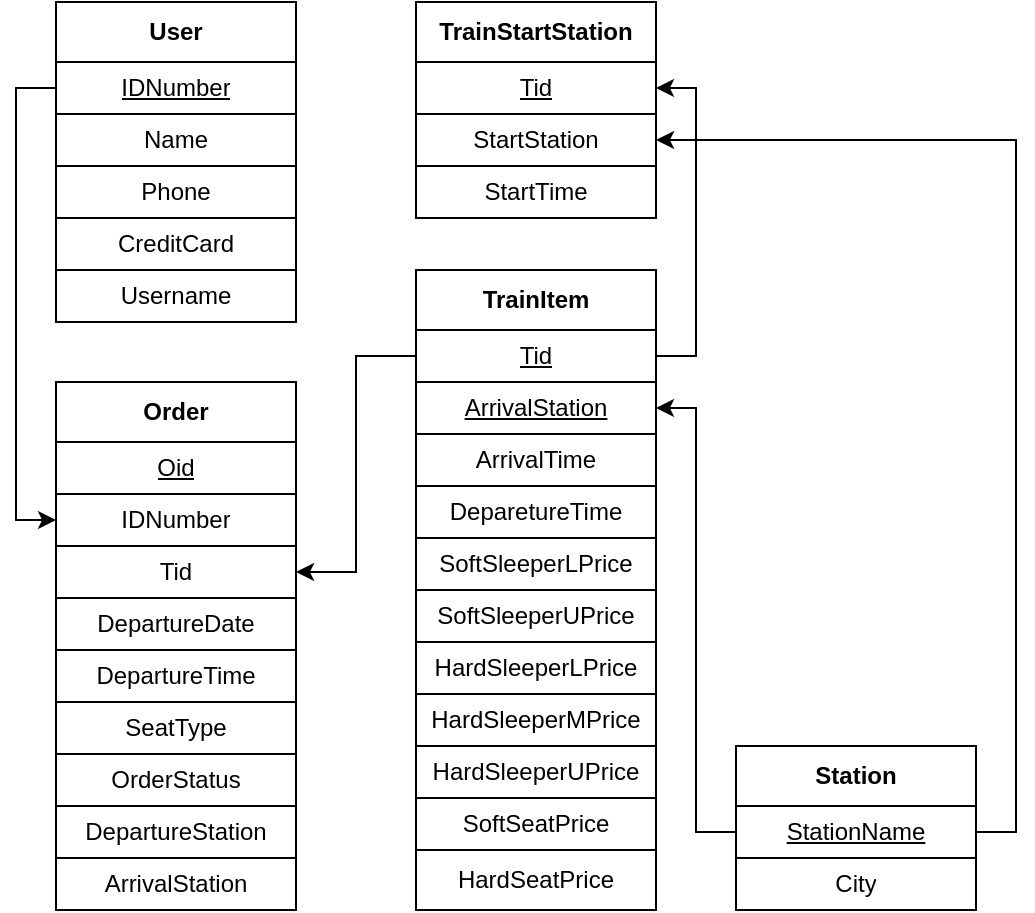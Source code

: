 <mxfile version="14.5.1" type="device"><diagram id="LXvP19F36hwwwqMf28pQ" name="第 1 页"><mxGraphModel dx="588" dy="545" grid="1" gridSize="10" guides="1" tooltips="1" connect="1" arrows="1" fold="1" page="1" pageScale="1" pageWidth="1169" pageHeight="827" math="0" shadow="0"><root><mxCell id="0"/><mxCell id="1" parent="0"/><mxCell id="UaXwZ81ZN55nGxvcMaod-2" value="User" style="shape=table;html=1;whiteSpace=wrap;startSize=30;container=1;collapsible=0;childLayout=tableLayout;fontStyle=1;align=center;" parent="1" vertex="1"><mxGeometry x="140" y="150" width="120" height="160" as="geometry"/></mxCell><mxCell id="UaXwZ81ZN55nGxvcMaod-3" value="" style="shape=partialRectangle;html=1;whiteSpace=wrap;collapsible=0;dropTarget=0;pointerEvents=0;fillColor=none;top=0;left=0;bottom=0;right=0;points=[[0,0.5],[1,0.5]];portConstraint=eastwest;" parent="UaXwZ81ZN55nGxvcMaod-2" vertex="1"><mxGeometry y="30" width="120" height="26" as="geometry"/></mxCell><mxCell id="UaXwZ81ZN55nGxvcMaod-4" value="IDNumber" style="shape=partialRectangle;html=1;whiteSpace=wrap;connectable=0;fillColor=none;top=0;left=0;bottom=0;right=0;overflow=hidden;fontStyle=4" parent="UaXwZ81ZN55nGxvcMaod-3" vertex="1"><mxGeometry width="120" height="26" as="geometry"/></mxCell><mxCell id="UaXwZ81ZN55nGxvcMaod-5" style="shape=partialRectangle;html=1;whiteSpace=wrap;collapsible=0;dropTarget=0;pointerEvents=0;fillColor=none;top=0;left=0;bottom=0;right=0;points=[[0,0.5],[1,0.5]];portConstraint=eastwest;" parent="UaXwZ81ZN55nGxvcMaod-2" vertex="1"><mxGeometry y="56" width="120" height="26" as="geometry"/></mxCell><mxCell id="UaXwZ81ZN55nGxvcMaod-6" value="Name" style="shape=partialRectangle;html=1;whiteSpace=wrap;connectable=0;fillColor=none;top=0;left=0;bottom=0;right=0;overflow=hidden;" parent="UaXwZ81ZN55nGxvcMaod-5" vertex="1"><mxGeometry width="120" height="26" as="geometry"/></mxCell><mxCell id="UaXwZ81ZN55nGxvcMaod-7" value="" style="shape=partialRectangle;html=1;whiteSpace=wrap;collapsible=0;dropTarget=0;pointerEvents=0;fillColor=none;top=0;left=0;bottom=0;right=0;points=[[0,0.5],[1,0.5]];portConstraint=eastwest;" parent="UaXwZ81ZN55nGxvcMaod-2" vertex="1"><mxGeometry y="82" width="120" height="26" as="geometry"/></mxCell><mxCell id="UaXwZ81ZN55nGxvcMaod-8" value="Phone" style="shape=partialRectangle;html=1;whiteSpace=wrap;connectable=0;fillColor=none;top=0;left=0;bottom=0;right=0;overflow=hidden;" parent="UaXwZ81ZN55nGxvcMaod-7" vertex="1"><mxGeometry width="120" height="26" as="geometry"/></mxCell><mxCell id="UaXwZ81ZN55nGxvcMaod-9" style="shape=partialRectangle;html=1;whiteSpace=wrap;collapsible=0;dropTarget=0;pointerEvents=0;fillColor=none;top=0;left=0;bottom=0;right=0;points=[[0,0.5],[1,0.5]];portConstraint=eastwest;" parent="UaXwZ81ZN55nGxvcMaod-2" vertex="1"><mxGeometry y="108" width="120" height="26" as="geometry"/></mxCell><mxCell id="UaXwZ81ZN55nGxvcMaod-10" value="CreditCard" style="shape=partialRectangle;html=1;whiteSpace=wrap;connectable=0;fillColor=none;top=0;left=0;bottom=0;right=0;overflow=hidden;" parent="UaXwZ81ZN55nGxvcMaod-9" vertex="1"><mxGeometry width="120" height="26" as="geometry"/></mxCell><mxCell id="UaXwZ81ZN55nGxvcMaod-11" style="shape=partialRectangle;html=1;whiteSpace=wrap;collapsible=0;dropTarget=0;pointerEvents=0;fillColor=none;top=0;left=0;bottom=0;right=0;points=[[0,0.5],[1,0.5]];portConstraint=eastwest;" parent="UaXwZ81ZN55nGxvcMaod-2" vertex="1"><mxGeometry y="134" width="120" height="26" as="geometry"/></mxCell><mxCell id="UaXwZ81ZN55nGxvcMaod-12" value="Username" style="shape=partialRectangle;html=1;whiteSpace=wrap;connectable=0;fillColor=none;top=0;left=0;bottom=0;right=0;overflow=hidden;" parent="UaXwZ81ZN55nGxvcMaod-11" vertex="1"><mxGeometry width="120" height="26" as="geometry"/></mxCell><mxCell id="UaXwZ81ZN55nGxvcMaod-13" value="Order" style="shape=table;html=1;whiteSpace=wrap;startSize=30;container=1;collapsible=0;childLayout=tableLayout;fontStyle=1;align=center;" parent="1" vertex="1"><mxGeometry x="140" y="340" width="120" height="264" as="geometry"/></mxCell><mxCell id="UaXwZ81ZN55nGxvcMaod-14" value="" style="shape=partialRectangle;html=1;whiteSpace=wrap;collapsible=0;dropTarget=0;pointerEvents=0;fillColor=none;top=0;left=0;bottom=0;right=0;points=[[0,0.5],[1,0.5]];portConstraint=eastwest;" parent="UaXwZ81ZN55nGxvcMaod-13" vertex="1"><mxGeometry y="30" width="120" height="26" as="geometry"/></mxCell><mxCell id="UaXwZ81ZN55nGxvcMaod-15" value="Oid" style="shape=partialRectangle;html=1;whiteSpace=wrap;connectable=0;fillColor=none;top=0;left=0;bottom=0;right=0;overflow=hidden;fontStyle=4" parent="UaXwZ81ZN55nGxvcMaod-14" vertex="1"><mxGeometry width="120" height="26" as="geometry"/></mxCell><mxCell id="UaXwZ81ZN55nGxvcMaod-16" style="shape=partialRectangle;html=1;whiteSpace=wrap;collapsible=0;dropTarget=0;pointerEvents=0;fillColor=none;top=0;left=0;bottom=0;right=0;points=[[0,0.5],[1,0.5]];portConstraint=eastwest;" parent="UaXwZ81ZN55nGxvcMaod-13" vertex="1"><mxGeometry y="56" width="120" height="26" as="geometry"/></mxCell><mxCell id="UaXwZ81ZN55nGxvcMaod-17" value="IDNumber" style="shape=partialRectangle;html=1;whiteSpace=wrap;connectable=0;fillColor=none;top=0;left=0;bottom=0;right=0;overflow=hidden;" parent="UaXwZ81ZN55nGxvcMaod-16" vertex="1"><mxGeometry width="120" height="26" as="geometry"/></mxCell><mxCell id="UaXwZ81ZN55nGxvcMaod-18" value="" style="shape=partialRectangle;html=1;whiteSpace=wrap;collapsible=0;dropTarget=0;pointerEvents=0;fillColor=none;top=0;left=0;bottom=0;right=0;points=[[0,0.5],[1,0.5]];portConstraint=eastwest;" parent="UaXwZ81ZN55nGxvcMaod-13" vertex="1"><mxGeometry y="82" width="120" height="26" as="geometry"/></mxCell><mxCell id="UaXwZ81ZN55nGxvcMaod-19" value="Tid" style="shape=partialRectangle;html=1;whiteSpace=wrap;connectable=0;fillColor=none;top=0;left=0;bottom=0;right=0;overflow=hidden;" parent="UaXwZ81ZN55nGxvcMaod-18" vertex="1"><mxGeometry width="120" height="26" as="geometry"/></mxCell><mxCell id="UaXwZ81ZN55nGxvcMaod-20" style="shape=partialRectangle;html=1;whiteSpace=wrap;collapsible=0;dropTarget=0;pointerEvents=0;fillColor=none;top=0;left=0;bottom=0;right=0;points=[[0,0.5],[1,0.5]];portConstraint=eastwest;" parent="UaXwZ81ZN55nGxvcMaod-13" vertex="1"><mxGeometry y="108" width="120" height="26" as="geometry"/></mxCell><mxCell id="UaXwZ81ZN55nGxvcMaod-21" value="DepartureDate" style="shape=partialRectangle;html=1;whiteSpace=wrap;connectable=0;fillColor=none;top=0;left=0;bottom=0;right=0;overflow=hidden;" parent="UaXwZ81ZN55nGxvcMaod-20" vertex="1"><mxGeometry width="120" height="26" as="geometry"/></mxCell><mxCell id="UaXwZ81ZN55nGxvcMaod-22" style="shape=partialRectangle;html=1;whiteSpace=wrap;collapsible=0;dropTarget=0;pointerEvents=0;fillColor=none;top=0;left=0;bottom=0;right=0;points=[[0,0.5],[1,0.5]];portConstraint=eastwest;" parent="UaXwZ81ZN55nGxvcMaod-13" vertex="1"><mxGeometry y="134" width="120" height="26" as="geometry"/></mxCell><mxCell id="UaXwZ81ZN55nGxvcMaod-23" value="DepartureTime" style="shape=partialRectangle;html=1;whiteSpace=wrap;connectable=0;fillColor=none;top=0;left=0;bottom=0;right=0;overflow=hidden;" parent="UaXwZ81ZN55nGxvcMaod-22" vertex="1"><mxGeometry width="120" height="26" as="geometry"/></mxCell><mxCell id="UaXwZ81ZN55nGxvcMaod-24" style="shape=partialRectangle;html=1;whiteSpace=wrap;collapsible=0;dropTarget=0;pointerEvents=0;fillColor=none;top=0;left=0;bottom=0;right=0;points=[[0,0.5],[1,0.5]];portConstraint=eastwest;" parent="UaXwZ81ZN55nGxvcMaod-13" vertex="1"><mxGeometry y="160" width="120" height="26" as="geometry"/></mxCell><mxCell id="UaXwZ81ZN55nGxvcMaod-25" value="SeatType" style="shape=partialRectangle;html=1;whiteSpace=wrap;connectable=0;fillColor=none;top=0;left=0;bottom=0;right=0;overflow=hidden;" parent="UaXwZ81ZN55nGxvcMaod-24" vertex="1"><mxGeometry width="120" height="26" as="geometry"/></mxCell><mxCell id="UaXwZ81ZN55nGxvcMaod-26" style="shape=partialRectangle;html=1;whiteSpace=wrap;collapsible=0;dropTarget=0;pointerEvents=0;fillColor=none;top=0;left=0;bottom=0;right=0;points=[[0,0.5],[1,0.5]];portConstraint=eastwest;" parent="UaXwZ81ZN55nGxvcMaod-13" vertex="1"><mxGeometry y="186" width="120" height="26" as="geometry"/></mxCell><mxCell id="UaXwZ81ZN55nGxvcMaod-27" value="OrderStatus" style="shape=partialRectangle;html=1;whiteSpace=wrap;connectable=0;fillColor=none;top=0;left=0;bottom=0;right=0;overflow=hidden;" parent="UaXwZ81ZN55nGxvcMaod-26" vertex="1"><mxGeometry width="120" height="26" as="geometry"/></mxCell><mxCell id="UaXwZ81ZN55nGxvcMaod-28" style="shape=partialRectangle;html=1;whiteSpace=wrap;collapsible=0;dropTarget=0;pointerEvents=0;fillColor=none;top=0;left=0;bottom=0;right=0;points=[[0,0.5],[1,0.5]];portConstraint=eastwest;" parent="UaXwZ81ZN55nGxvcMaod-13" vertex="1"><mxGeometry y="212" width="120" height="26" as="geometry"/></mxCell><mxCell id="UaXwZ81ZN55nGxvcMaod-29" value="DepartureStation" style="shape=partialRectangle;html=1;whiteSpace=wrap;connectable=0;fillColor=none;top=0;left=0;bottom=0;right=0;overflow=hidden;" parent="UaXwZ81ZN55nGxvcMaod-28" vertex="1"><mxGeometry width="120" height="26" as="geometry"/></mxCell><mxCell id="UaXwZ81ZN55nGxvcMaod-30" style="shape=partialRectangle;html=1;whiteSpace=wrap;collapsible=0;dropTarget=0;pointerEvents=0;fillColor=none;top=0;left=0;bottom=0;right=0;points=[[0,0.5],[1,0.5]];portConstraint=eastwest;" parent="UaXwZ81ZN55nGxvcMaod-13" vertex="1"><mxGeometry y="238" width="120" height="26" as="geometry"/></mxCell><mxCell id="UaXwZ81ZN55nGxvcMaod-31" value="ArrivalStation" style="shape=partialRectangle;html=1;whiteSpace=wrap;connectable=0;fillColor=none;top=0;left=0;bottom=0;right=0;overflow=hidden;" parent="UaXwZ81ZN55nGxvcMaod-30" vertex="1"><mxGeometry width="120" height="26" as="geometry"/></mxCell><mxCell id="UaXwZ81ZN55nGxvcMaod-32" value="TrainStartStation" style="shape=table;html=1;whiteSpace=wrap;startSize=30;container=1;collapsible=0;childLayout=tableLayout;fontStyle=1;align=center;" parent="1" vertex="1"><mxGeometry x="320" y="150" width="120" height="108" as="geometry"/></mxCell><mxCell id="UaXwZ81ZN55nGxvcMaod-33" value="" style="shape=partialRectangle;html=1;whiteSpace=wrap;collapsible=0;dropTarget=0;pointerEvents=0;fillColor=none;top=0;left=0;bottom=0;right=0;points=[[0,0.5],[1,0.5]];portConstraint=eastwest;" parent="UaXwZ81ZN55nGxvcMaod-32" vertex="1"><mxGeometry y="30" width="120" height="26" as="geometry"/></mxCell><mxCell id="UaXwZ81ZN55nGxvcMaod-34" value="Tid" style="shape=partialRectangle;html=1;whiteSpace=wrap;connectable=0;fillColor=none;top=0;left=0;bottom=0;right=0;overflow=hidden;fontStyle=4" parent="UaXwZ81ZN55nGxvcMaod-33" vertex="1"><mxGeometry width="120" height="26" as="geometry"/></mxCell><mxCell id="UaXwZ81ZN55nGxvcMaod-35" style="shape=partialRectangle;html=1;whiteSpace=wrap;collapsible=0;dropTarget=0;pointerEvents=0;fillColor=none;top=0;left=0;bottom=0;right=0;points=[[0,0.5],[1,0.5]];portConstraint=eastwest;" parent="UaXwZ81ZN55nGxvcMaod-32" vertex="1"><mxGeometry y="56" width="120" height="26" as="geometry"/></mxCell><mxCell id="UaXwZ81ZN55nGxvcMaod-36" value="StartStation" style="shape=partialRectangle;html=1;whiteSpace=wrap;connectable=0;fillColor=none;top=0;left=0;bottom=0;right=0;overflow=hidden;" parent="UaXwZ81ZN55nGxvcMaod-35" vertex="1"><mxGeometry width="120" height="26" as="geometry"/></mxCell><mxCell id="UaXwZ81ZN55nGxvcMaod-37" style="shape=partialRectangle;html=1;whiteSpace=wrap;collapsible=0;dropTarget=0;pointerEvents=0;fillColor=none;top=0;left=0;bottom=0;right=0;points=[[0,0.5],[1,0.5]];portConstraint=eastwest;" parent="UaXwZ81ZN55nGxvcMaod-32" vertex="1"><mxGeometry y="82" width="120" height="26" as="geometry"/></mxCell><mxCell id="UaXwZ81ZN55nGxvcMaod-38" value="StartTime" style="shape=partialRectangle;html=1;whiteSpace=wrap;connectable=0;fillColor=none;top=0;left=0;bottom=0;right=0;overflow=hidden;" parent="UaXwZ81ZN55nGxvcMaod-37" vertex="1"><mxGeometry width="120" height="26" as="geometry"/></mxCell><mxCell id="UaXwZ81ZN55nGxvcMaod-39" value="TrainItem" style="shape=table;html=1;whiteSpace=wrap;startSize=30;container=1;collapsible=0;childLayout=tableLayout;fontStyle=1;align=center;" parent="1" vertex="1"><mxGeometry x="320" y="284" width="120" height="320" as="geometry"/></mxCell><mxCell id="UaXwZ81ZN55nGxvcMaod-40" value="" style="shape=partialRectangle;html=1;whiteSpace=wrap;collapsible=0;dropTarget=0;pointerEvents=0;fillColor=none;top=0;left=0;bottom=0;right=0;points=[[0,0.5],[1,0.5]];portConstraint=eastwest;" parent="UaXwZ81ZN55nGxvcMaod-39" vertex="1"><mxGeometry y="30" width="120" height="26" as="geometry"/></mxCell><mxCell id="UaXwZ81ZN55nGxvcMaod-41" value="Tid" style="shape=partialRectangle;html=1;whiteSpace=wrap;connectable=0;fillColor=none;top=0;left=0;bottom=0;right=0;overflow=hidden;fontStyle=4" parent="UaXwZ81ZN55nGxvcMaod-40" vertex="1"><mxGeometry width="120" height="26" as="geometry"/></mxCell><mxCell id="UaXwZ81ZN55nGxvcMaod-42" style="shape=partialRectangle;html=1;whiteSpace=wrap;collapsible=0;dropTarget=0;pointerEvents=0;fillColor=none;top=0;left=0;bottom=0;right=0;points=[[0,0.5],[1,0.5]];portConstraint=eastwest;" parent="UaXwZ81ZN55nGxvcMaod-39" vertex="1"><mxGeometry y="56" width="120" height="26" as="geometry"/></mxCell><mxCell id="UaXwZ81ZN55nGxvcMaod-43" value="&lt;u&gt;ArrivalStation&lt;/u&gt;" style="shape=partialRectangle;html=1;whiteSpace=wrap;connectable=0;fillColor=none;top=0;left=0;bottom=0;right=0;overflow=hidden;" parent="UaXwZ81ZN55nGxvcMaod-42" vertex="1"><mxGeometry width="120" height="26" as="geometry"/></mxCell><mxCell id="UaXwZ81ZN55nGxvcMaod-44" value="" style="shape=partialRectangle;html=1;whiteSpace=wrap;collapsible=0;dropTarget=0;pointerEvents=0;fillColor=none;top=0;left=0;bottom=0;right=0;points=[[0,0.5],[1,0.5]];portConstraint=eastwest;" parent="UaXwZ81ZN55nGxvcMaod-39" vertex="1"><mxGeometry y="82" width="120" height="26" as="geometry"/></mxCell><mxCell id="UaXwZ81ZN55nGxvcMaod-45" value="ArrivalTime" style="shape=partialRectangle;html=1;whiteSpace=wrap;connectable=0;fillColor=none;top=0;left=0;bottom=0;right=0;overflow=hidden;" parent="UaXwZ81ZN55nGxvcMaod-44" vertex="1"><mxGeometry width="120" height="26" as="geometry"/></mxCell><mxCell id="UaXwZ81ZN55nGxvcMaod-46" style="shape=partialRectangle;html=1;whiteSpace=wrap;collapsible=0;dropTarget=0;pointerEvents=0;fillColor=none;top=0;left=0;bottom=0;right=0;points=[[0,0.5],[1,0.5]];portConstraint=eastwest;" parent="UaXwZ81ZN55nGxvcMaod-39" vertex="1"><mxGeometry y="108" width="120" height="26" as="geometry"/></mxCell><mxCell id="UaXwZ81ZN55nGxvcMaod-47" value="DeparetureTime" style="shape=partialRectangle;html=1;whiteSpace=wrap;connectable=0;fillColor=none;top=0;left=0;bottom=0;right=0;overflow=hidden;" parent="UaXwZ81ZN55nGxvcMaod-46" vertex="1"><mxGeometry width="120" height="26" as="geometry"/></mxCell><mxCell id="UaXwZ81ZN55nGxvcMaod-48" style="shape=partialRectangle;html=1;whiteSpace=wrap;collapsible=0;dropTarget=0;pointerEvents=0;fillColor=none;top=0;left=0;bottom=0;right=0;points=[[0,0.5],[1,0.5]];portConstraint=eastwest;" parent="UaXwZ81ZN55nGxvcMaod-39" vertex="1"><mxGeometry y="134" width="120" height="26" as="geometry"/></mxCell><mxCell id="UaXwZ81ZN55nGxvcMaod-49" value="SoftSleeperLPrice" style="shape=partialRectangle;html=1;whiteSpace=wrap;connectable=0;fillColor=none;top=0;left=0;bottom=0;right=0;overflow=hidden;" parent="UaXwZ81ZN55nGxvcMaod-48" vertex="1"><mxGeometry width="120" height="26" as="geometry"/></mxCell><mxCell id="UaXwZ81ZN55nGxvcMaod-50" style="shape=partialRectangle;html=1;whiteSpace=wrap;collapsible=0;dropTarget=0;pointerEvents=0;fillColor=none;top=0;left=0;bottom=0;right=0;points=[[0,0.5],[1,0.5]];portConstraint=eastwest;" parent="UaXwZ81ZN55nGxvcMaod-39" vertex="1"><mxGeometry y="160" width="120" height="26" as="geometry"/></mxCell><mxCell id="UaXwZ81ZN55nGxvcMaod-51" value="&lt;span&gt;SoftSleeperUPrice&lt;/span&gt;" style="shape=partialRectangle;html=1;whiteSpace=wrap;connectable=0;fillColor=none;top=0;left=0;bottom=0;right=0;overflow=hidden;" parent="UaXwZ81ZN55nGxvcMaod-50" vertex="1"><mxGeometry width="120" height="26" as="geometry"/></mxCell><mxCell id="UaXwZ81ZN55nGxvcMaod-52" style="shape=partialRectangle;html=1;whiteSpace=wrap;collapsible=0;dropTarget=0;pointerEvents=0;fillColor=none;top=0;left=0;bottom=0;right=0;points=[[0,0.5],[1,0.5]];portConstraint=eastwest;" parent="UaXwZ81ZN55nGxvcMaod-39" vertex="1"><mxGeometry y="186" width="120" height="26" as="geometry"/></mxCell><mxCell id="UaXwZ81ZN55nGxvcMaod-53" value="HardSleeperLPrice" style="shape=partialRectangle;html=1;whiteSpace=wrap;connectable=0;fillColor=none;top=0;left=0;bottom=0;right=0;overflow=hidden;" parent="UaXwZ81ZN55nGxvcMaod-52" vertex="1"><mxGeometry width="120" height="26" as="geometry"/></mxCell><mxCell id="UaXwZ81ZN55nGxvcMaod-54" style="shape=partialRectangle;html=1;whiteSpace=wrap;collapsible=0;dropTarget=0;pointerEvents=0;fillColor=none;top=0;left=0;bottom=0;right=0;points=[[0,0.5],[1,0.5]];portConstraint=eastwest;" parent="UaXwZ81ZN55nGxvcMaod-39" vertex="1"><mxGeometry y="212" width="120" height="26" as="geometry"/></mxCell><mxCell id="UaXwZ81ZN55nGxvcMaod-55" value="HardSleeperMPrice" style="shape=partialRectangle;html=1;whiteSpace=wrap;connectable=0;fillColor=none;top=0;left=0;bottom=0;right=0;overflow=hidden;" parent="UaXwZ81ZN55nGxvcMaod-54" vertex="1"><mxGeometry width="120" height="26" as="geometry"/></mxCell><mxCell id="UaXwZ81ZN55nGxvcMaod-56" style="shape=partialRectangle;html=1;whiteSpace=wrap;collapsible=0;dropTarget=0;pointerEvents=0;fillColor=none;top=0;left=0;bottom=0;right=0;points=[[0,0.5],[1,0.5]];portConstraint=eastwest;" parent="UaXwZ81ZN55nGxvcMaod-39" vertex="1"><mxGeometry y="238" width="120" height="26" as="geometry"/></mxCell><mxCell id="UaXwZ81ZN55nGxvcMaod-57" value="HardSleeperUPrice" style="shape=partialRectangle;html=1;whiteSpace=wrap;connectable=0;fillColor=none;top=0;left=0;bottom=0;right=0;overflow=hidden;" parent="UaXwZ81ZN55nGxvcMaod-56" vertex="1"><mxGeometry width="120" height="26" as="geometry"/></mxCell><mxCell id="UaXwZ81ZN55nGxvcMaod-58" style="shape=partialRectangle;html=1;whiteSpace=wrap;collapsible=0;dropTarget=0;pointerEvents=0;fillColor=none;top=0;left=0;bottom=0;right=0;points=[[0,0.5],[1,0.5]];portConstraint=eastwest;" parent="UaXwZ81ZN55nGxvcMaod-39" vertex="1"><mxGeometry y="264" width="120" height="26" as="geometry"/></mxCell><mxCell id="UaXwZ81ZN55nGxvcMaod-59" value="SoftSeatPrice" style="shape=partialRectangle;html=1;whiteSpace=wrap;connectable=0;fillColor=none;top=0;left=0;bottom=0;right=0;overflow=hidden;" parent="UaXwZ81ZN55nGxvcMaod-58" vertex="1"><mxGeometry width="120" height="26" as="geometry"/></mxCell><mxCell id="UaXwZ81ZN55nGxvcMaod-60" style="shape=partialRectangle;html=1;whiteSpace=wrap;collapsible=0;dropTarget=0;pointerEvents=0;fillColor=none;top=0;left=0;bottom=0;right=0;points=[[0,0.5],[1,0.5]];portConstraint=eastwest;" parent="UaXwZ81ZN55nGxvcMaod-39" vertex="1"><mxGeometry y="290" width="120" height="30" as="geometry"/></mxCell><mxCell id="UaXwZ81ZN55nGxvcMaod-61" value="HardSeatPrice" style="shape=partialRectangle;html=1;whiteSpace=wrap;connectable=0;fillColor=none;top=0;left=0;bottom=0;right=0;overflow=hidden;" parent="UaXwZ81ZN55nGxvcMaod-60" vertex="1"><mxGeometry width="120" height="30" as="geometry"/></mxCell><mxCell id="UaXwZ81ZN55nGxvcMaod-62" value="Station" style="shape=table;html=1;whiteSpace=wrap;startSize=30;container=1;collapsible=0;childLayout=tableLayout;fontStyle=1;align=center;" parent="1" vertex="1"><mxGeometry x="480" y="522" width="120" height="82" as="geometry"/></mxCell><mxCell id="UaXwZ81ZN55nGxvcMaod-63" value="" style="shape=partialRectangle;html=1;whiteSpace=wrap;collapsible=0;dropTarget=0;pointerEvents=0;fillColor=none;top=0;left=0;bottom=0;right=0;points=[[0,0.5],[1,0.5]];portConstraint=eastwest;" parent="UaXwZ81ZN55nGxvcMaod-62" vertex="1"><mxGeometry y="30" width="120" height="26" as="geometry"/></mxCell><mxCell id="UaXwZ81ZN55nGxvcMaod-64" value="StationName" style="shape=partialRectangle;html=1;whiteSpace=wrap;connectable=0;fillColor=none;top=0;left=0;bottom=0;right=0;overflow=hidden;fontStyle=4" parent="UaXwZ81ZN55nGxvcMaod-63" vertex="1"><mxGeometry width="120" height="26" as="geometry"/></mxCell><mxCell id="UaXwZ81ZN55nGxvcMaod-65" style="shape=partialRectangle;html=1;whiteSpace=wrap;collapsible=0;dropTarget=0;pointerEvents=0;fillColor=none;top=0;left=0;bottom=0;right=0;points=[[0,0.5],[1,0.5]];portConstraint=eastwest;" parent="UaXwZ81ZN55nGxvcMaod-62" vertex="1"><mxGeometry y="56" width="120" height="26" as="geometry"/></mxCell><mxCell id="UaXwZ81ZN55nGxvcMaod-66" value="City" style="shape=partialRectangle;html=1;whiteSpace=wrap;connectable=0;fillColor=none;top=0;left=0;bottom=0;right=0;overflow=hidden;" parent="UaXwZ81ZN55nGxvcMaod-65" vertex="1"><mxGeometry width="120" height="26" as="geometry"/></mxCell><mxCell id="UaXwZ81ZN55nGxvcMaod-67" style="edgeStyle=orthogonalEdgeStyle;rounded=0;orthogonalLoop=1;jettySize=auto;html=1;exitX=1;exitY=0.5;exitDx=0;exitDy=0;entryX=1;entryY=0.5;entryDx=0;entryDy=0;" parent="1" source="UaXwZ81ZN55nGxvcMaod-40" target="UaXwZ81ZN55nGxvcMaod-33" edge="1"><mxGeometry relative="1" as="geometry"/></mxCell><mxCell id="UaXwZ81ZN55nGxvcMaod-68" style="edgeStyle=orthogonalEdgeStyle;rounded=0;orthogonalLoop=1;jettySize=auto;html=1;exitX=0;exitY=0.5;exitDx=0;exitDy=0;entryX=1;entryY=0.5;entryDx=0;entryDy=0;" parent="1" source="UaXwZ81ZN55nGxvcMaod-40" target="UaXwZ81ZN55nGxvcMaod-18" edge="1"><mxGeometry relative="1" as="geometry"/></mxCell><mxCell id="UaXwZ81ZN55nGxvcMaod-69" style="edgeStyle=orthogonalEdgeStyle;rounded=0;orthogonalLoop=1;jettySize=auto;html=1;exitX=0;exitY=0.5;exitDx=0;exitDy=0;entryX=0;entryY=0.5;entryDx=0;entryDy=0;" parent="1" source="UaXwZ81ZN55nGxvcMaod-3" target="UaXwZ81ZN55nGxvcMaod-16" edge="1"><mxGeometry relative="1" as="geometry"/></mxCell><mxCell id="UaXwZ81ZN55nGxvcMaod-70" style="edgeStyle=orthogonalEdgeStyle;rounded=0;orthogonalLoop=1;jettySize=auto;html=1;exitX=0;exitY=0.5;exitDx=0;exitDy=0;entryX=1;entryY=0.5;entryDx=0;entryDy=0;" parent="1" source="UaXwZ81ZN55nGxvcMaod-63" target="UaXwZ81ZN55nGxvcMaod-42" edge="1"><mxGeometry relative="1" as="geometry"/></mxCell><mxCell id="UaXwZ81ZN55nGxvcMaod-71" style="edgeStyle=orthogonalEdgeStyle;rounded=0;orthogonalLoop=1;jettySize=auto;html=1;exitX=1;exitY=0.5;exitDx=0;exitDy=0;entryX=1;entryY=0.5;entryDx=0;entryDy=0;" parent="1" source="UaXwZ81ZN55nGxvcMaod-63" target="UaXwZ81ZN55nGxvcMaod-35" edge="1"><mxGeometry relative="1" as="geometry"><Array as="points"><mxPoint x="620" y="565"/><mxPoint x="620" y="219"/></Array></mxGeometry></mxCell></root></mxGraphModel></diagram></mxfile>